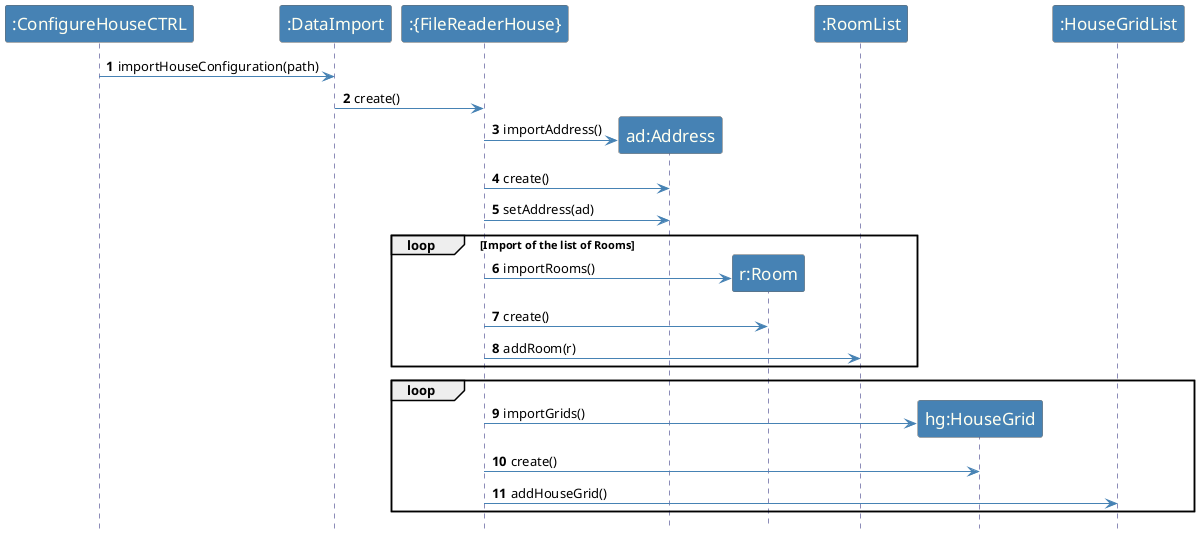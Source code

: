 @startuml
autonumber
hidefootbox


skinparam sequence {
	ArrowColor SteelBlue
	ActorBorderColor Dimgray
	LifeLineBorderColor MidnightBlue
	LifeLineBackgroundColor #A9DCDF

	ParticipantBorderColor Dimgray
	ParticipantBackgroundColor SteelBlue
	ParticipantFontName Calibri Bold
	ParticipantFontSize 17
	ParticipantFontColor Ivory

	ActorBackgroundColor SteelBlue
	ActorFontColor MidnightBlue
	ActorFontSize 17
	ActorFontName Aapex

}

skinparam note {
BorderColor SteelBlue
}

'START FROM CONTROLLER


":ConfigureHouseCTRL"->":DataImport": importHouseConfiguration(path)

":DataImport" -> ":{FileReaderHouse}":create()

create "ad:Address"

":{FileReaderHouse}" -> "ad:Address":importAddress()
":{FileReaderHouse}" -> "ad:Address":create()
":{FileReaderHouse}" -> "ad:Address":setAddress(ad)

loop Import of the list of Rooms
create "r:Room"
":{FileReaderHouse}" -> "r:Room":importRooms()
":{FileReaderHouse}" -> "r:Room":create()
":{FileReaderHouse}" -> ":RoomList":addRoom(r)
end

loop
create "hg:HouseGrid"
":{FileReaderHouse}" -> "hg:HouseGrid":importGrids()
":{FileReaderHouse}" -> "hg:HouseGrid":create()
":{FileReaderHouse}" -> ":HouseGridList":addHouseGrid()

end



@enduml